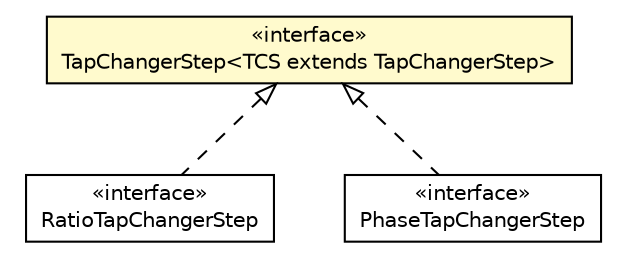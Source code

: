 #!/usr/local/bin/dot
#
# Class diagram 
# Generated by UMLGraph version R5_6 (http://www.umlgraph.org/)
#

digraph G {
	edge [fontname="Helvetica",fontsize=10,labelfontname="Helvetica",labelfontsize=10];
	node [fontname="Helvetica",fontsize=10,shape=plaintext];
	nodesep=0.25;
	ranksep=0.5;
	// eu.itesla_project.iidm.network.RatioTapChangerStep
	c8080 [label=<<table title="eu.itesla_project.iidm.network.RatioTapChangerStep" border="0" cellborder="1" cellspacing="0" cellpadding="2" port="p" href="./RatioTapChangerStep.html">
		<tr><td><table border="0" cellspacing="0" cellpadding="1">
<tr><td align="center" balign="center"> &#171;interface&#187; </td></tr>
<tr><td align="center" balign="center"> RatioTapChangerStep </td></tr>
		</table></td></tr>
		</table>>, URL="./RatioTapChangerStep.html", fontname="Helvetica", fontcolor="black", fontsize=10.0];
	// eu.itesla_project.iidm.network.TapChangerStep<TCS extends eu.itesla_project.iidm.network.TapChangerStep>
	c8126 [label=<<table title="eu.itesla_project.iidm.network.TapChangerStep" border="0" cellborder="1" cellspacing="0" cellpadding="2" port="p" bgcolor="lemonChiffon" href="./TapChangerStep.html">
		<tr><td><table border="0" cellspacing="0" cellpadding="1">
<tr><td align="center" balign="center"> &#171;interface&#187; </td></tr>
<tr><td align="center" balign="center"> TapChangerStep&lt;TCS extends TapChangerStep&gt; </td></tr>
		</table></td></tr>
		</table>>, URL="./TapChangerStep.html", fontname="Helvetica", fontcolor="black", fontsize=10.0];
	// eu.itesla_project.iidm.network.PhaseTapChangerStep
	c8148 [label=<<table title="eu.itesla_project.iidm.network.PhaseTapChangerStep" border="0" cellborder="1" cellspacing="0" cellpadding="2" port="p" href="./PhaseTapChangerStep.html">
		<tr><td><table border="0" cellspacing="0" cellpadding="1">
<tr><td align="center" balign="center"> &#171;interface&#187; </td></tr>
<tr><td align="center" balign="center"> PhaseTapChangerStep </td></tr>
		</table></td></tr>
		</table>>, URL="./PhaseTapChangerStep.html", fontname="Helvetica", fontcolor="black", fontsize=10.0];
	//eu.itesla_project.iidm.network.RatioTapChangerStep implements eu.itesla_project.iidm.network.TapChangerStep<TCS extends eu.itesla_project.iidm.network.TapChangerStep>
	c8126:p -> c8080:p [dir=back,arrowtail=empty,style=dashed];
	//eu.itesla_project.iidm.network.PhaseTapChangerStep implements eu.itesla_project.iidm.network.TapChangerStep<TCS extends eu.itesla_project.iidm.network.TapChangerStep>
	c8126:p -> c8148:p [dir=back,arrowtail=empty,style=dashed];
}

